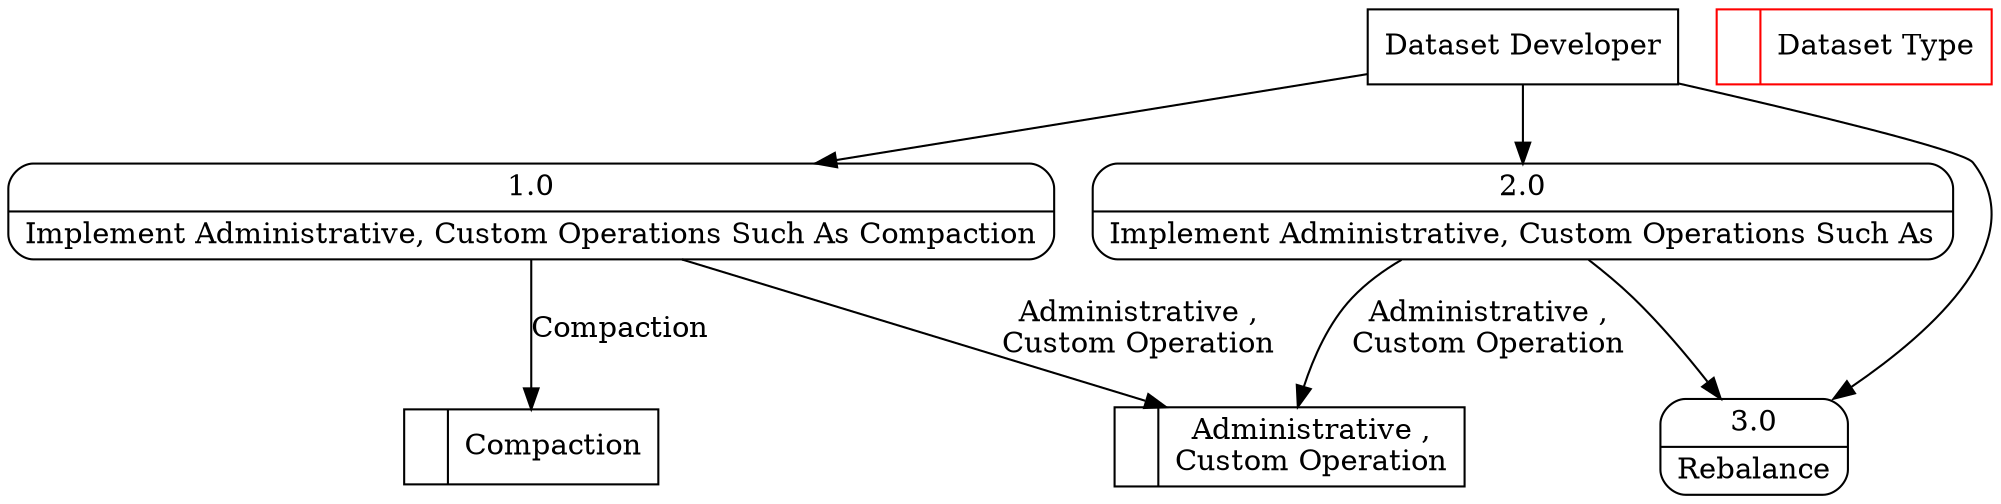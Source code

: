 digraph dfd2{ 
node[shape=record]
200 [label="<f0>  |<f1> Compaction " ];
201 [label="<f0>  |<f1> Administrative ,\nCustom Operation " ];
202 [label="<f0>  |<f1> Dataset Type " color=red];
203 [label="Dataset Developer" shape=box];
204 [label="{<f0> 1.0|<f1> Implement Administrative, Custom Operations Such As Compaction }" shape=Mrecord];
205 [label="{<f0> 2.0|<f1> Implement Administrative, Custom Operations Such As }" shape=Mrecord];
206 [label="{<f0> 3.0|<f1> Rebalance }" shape=Mrecord];
203 -> 204
203 -> 205
203 -> 206
204 -> 201 [label="Administrative ,\nCustom Operation"]
204 -> 200 [label="Compaction"]
205 -> 206
205 -> 201 [label="Administrative ,\nCustom Operation"]
}